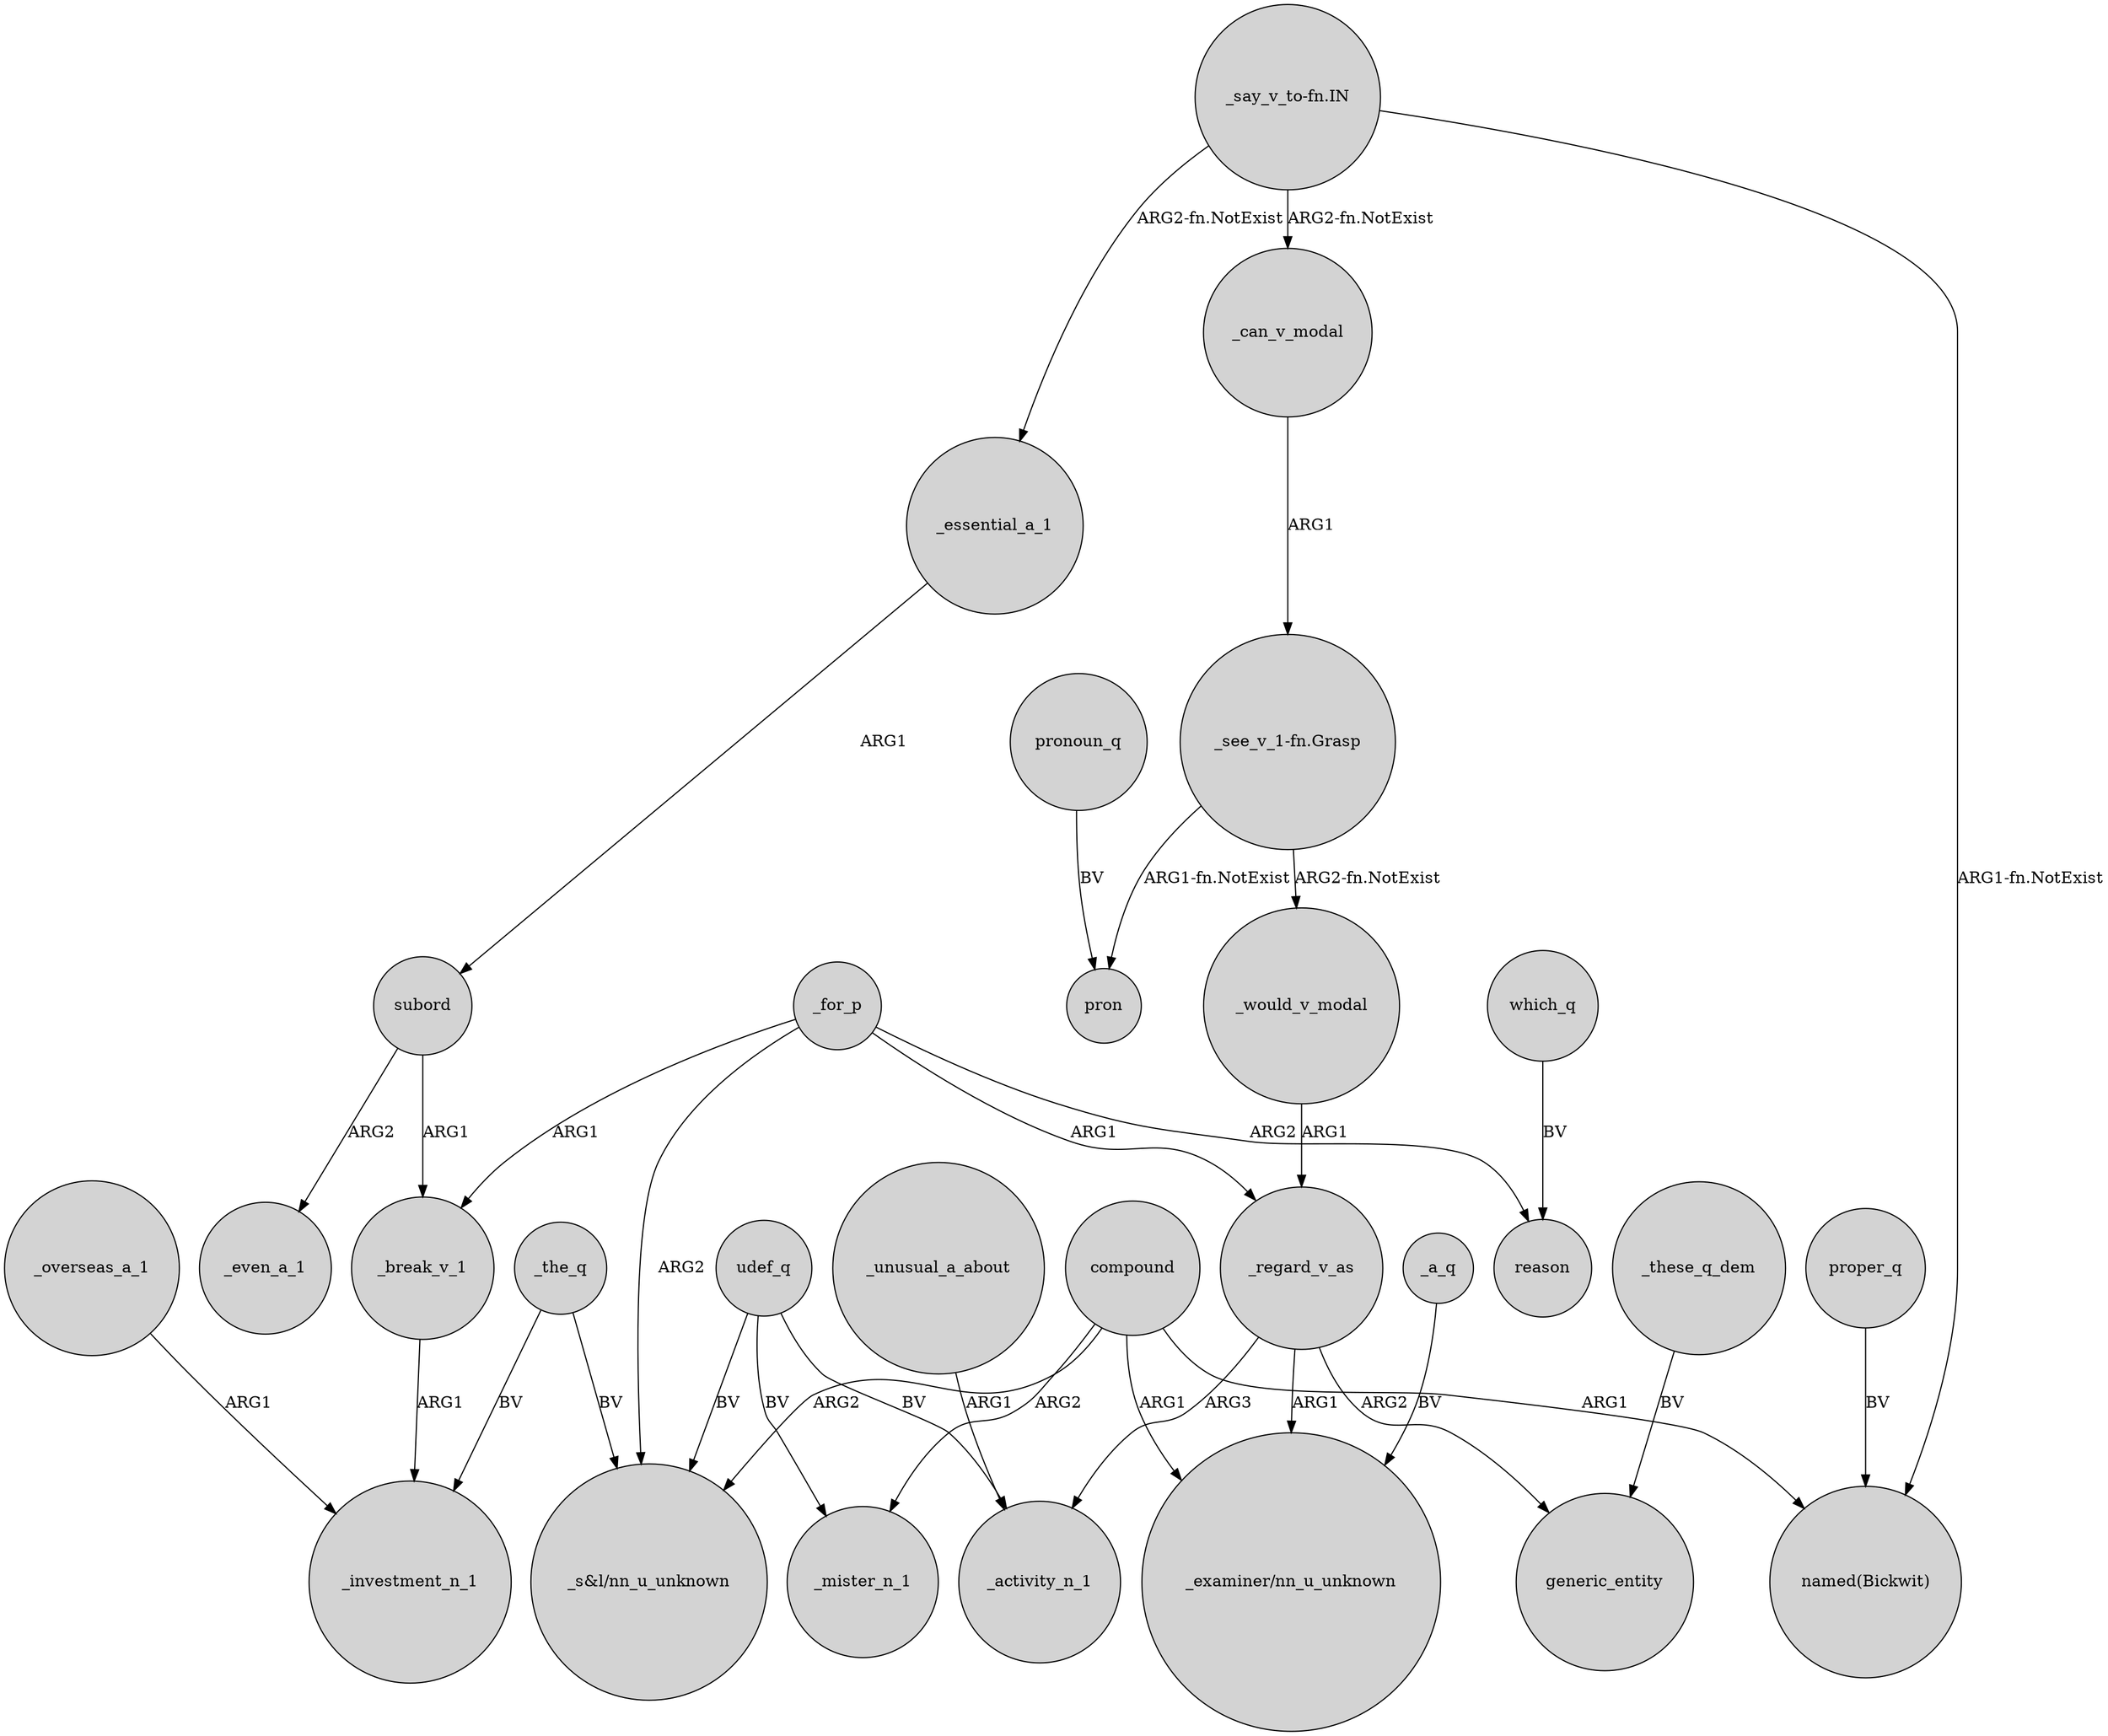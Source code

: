 digraph {
	node [shape=circle style=filled]
	_essential_a_1 -> subord [label=ARG1]
	_these_q_dem -> generic_entity [label=BV]
	_can_v_modal -> "_see_v_1-fn.Grasp" [label=ARG1]
	udef_q -> _activity_n_1 [label=BV]
	compound -> _mister_n_1 [label=ARG2]
	_for_p -> reason [label=ARG2]
	"_say_v_to-fn.IN" -> _essential_a_1 [label="ARG2-fn.NotExist"]
	"_say_v_to-fn.IN" -> "named(Bickwit)" [label="ARG1-fn.NotExist"]
	udef_q -> _mister_n_1 [label=BV]
	subord -> _break_v_1 [label=ARG1]
	_unusual_a_about -> _activity_n_1 [label=ARG1]
	_would_v_modal -> _regard_v_as [label=ARG1]
	_a_q -> "_examiner/nn_u_unknown" [label=BV]
	which_q -> reason [label=BV]
	_for_p -> _regard_v_as [label=ARG1]
	pronoun_q -> pron [label=BV]
	compound -> "_examiner/nn_u_unknown" [label=ARG1]
	"_see_v_1-fn.Grasp" -> _would_v_modal [label="ARG2-fn.NotExist"]
	udef_q -> "_s&l/nn_u_unknown" [label=BV]
	_for_p -> "_s&l/nn_u_unknown" [label=ARG2]
	_overseas_a_1 -> _investment_n_1 [label=ARG1]
	_regard_v_as -> "_examiner/nn_u_unknown" [label=ARG1]
	proper_q -> "named(Bickwit)" [label=BV]
	_regard_v_as -> generic_entity [label=ARG2]
	_for_p -> _break_v_1 [label=ARG1]
	_the_q -> "_s&l/nn_u_unknown" [label=BV]
	compound -> "_s&l/nn_u_unknown" [label=ARG2]
	_the_q -> _investment_n_1 [label=BV]
	compound -> "named(Bickwit)" [label=ARG1]
	"_say_v_to-fn.IN" -> _can_v_modal [label="ARG2-fn.NotExist"]
	"_see_v_1-fn.Grasp" -> pron [label="ARG1-fn.NotExist"]
	subord -> _even_a_1 [label=ARG2]
	_break_v_1 -> _investment_n_1 [label=ARG1]
	_regard_v_as -> _activity_n_1 [label=ARG3]
}
